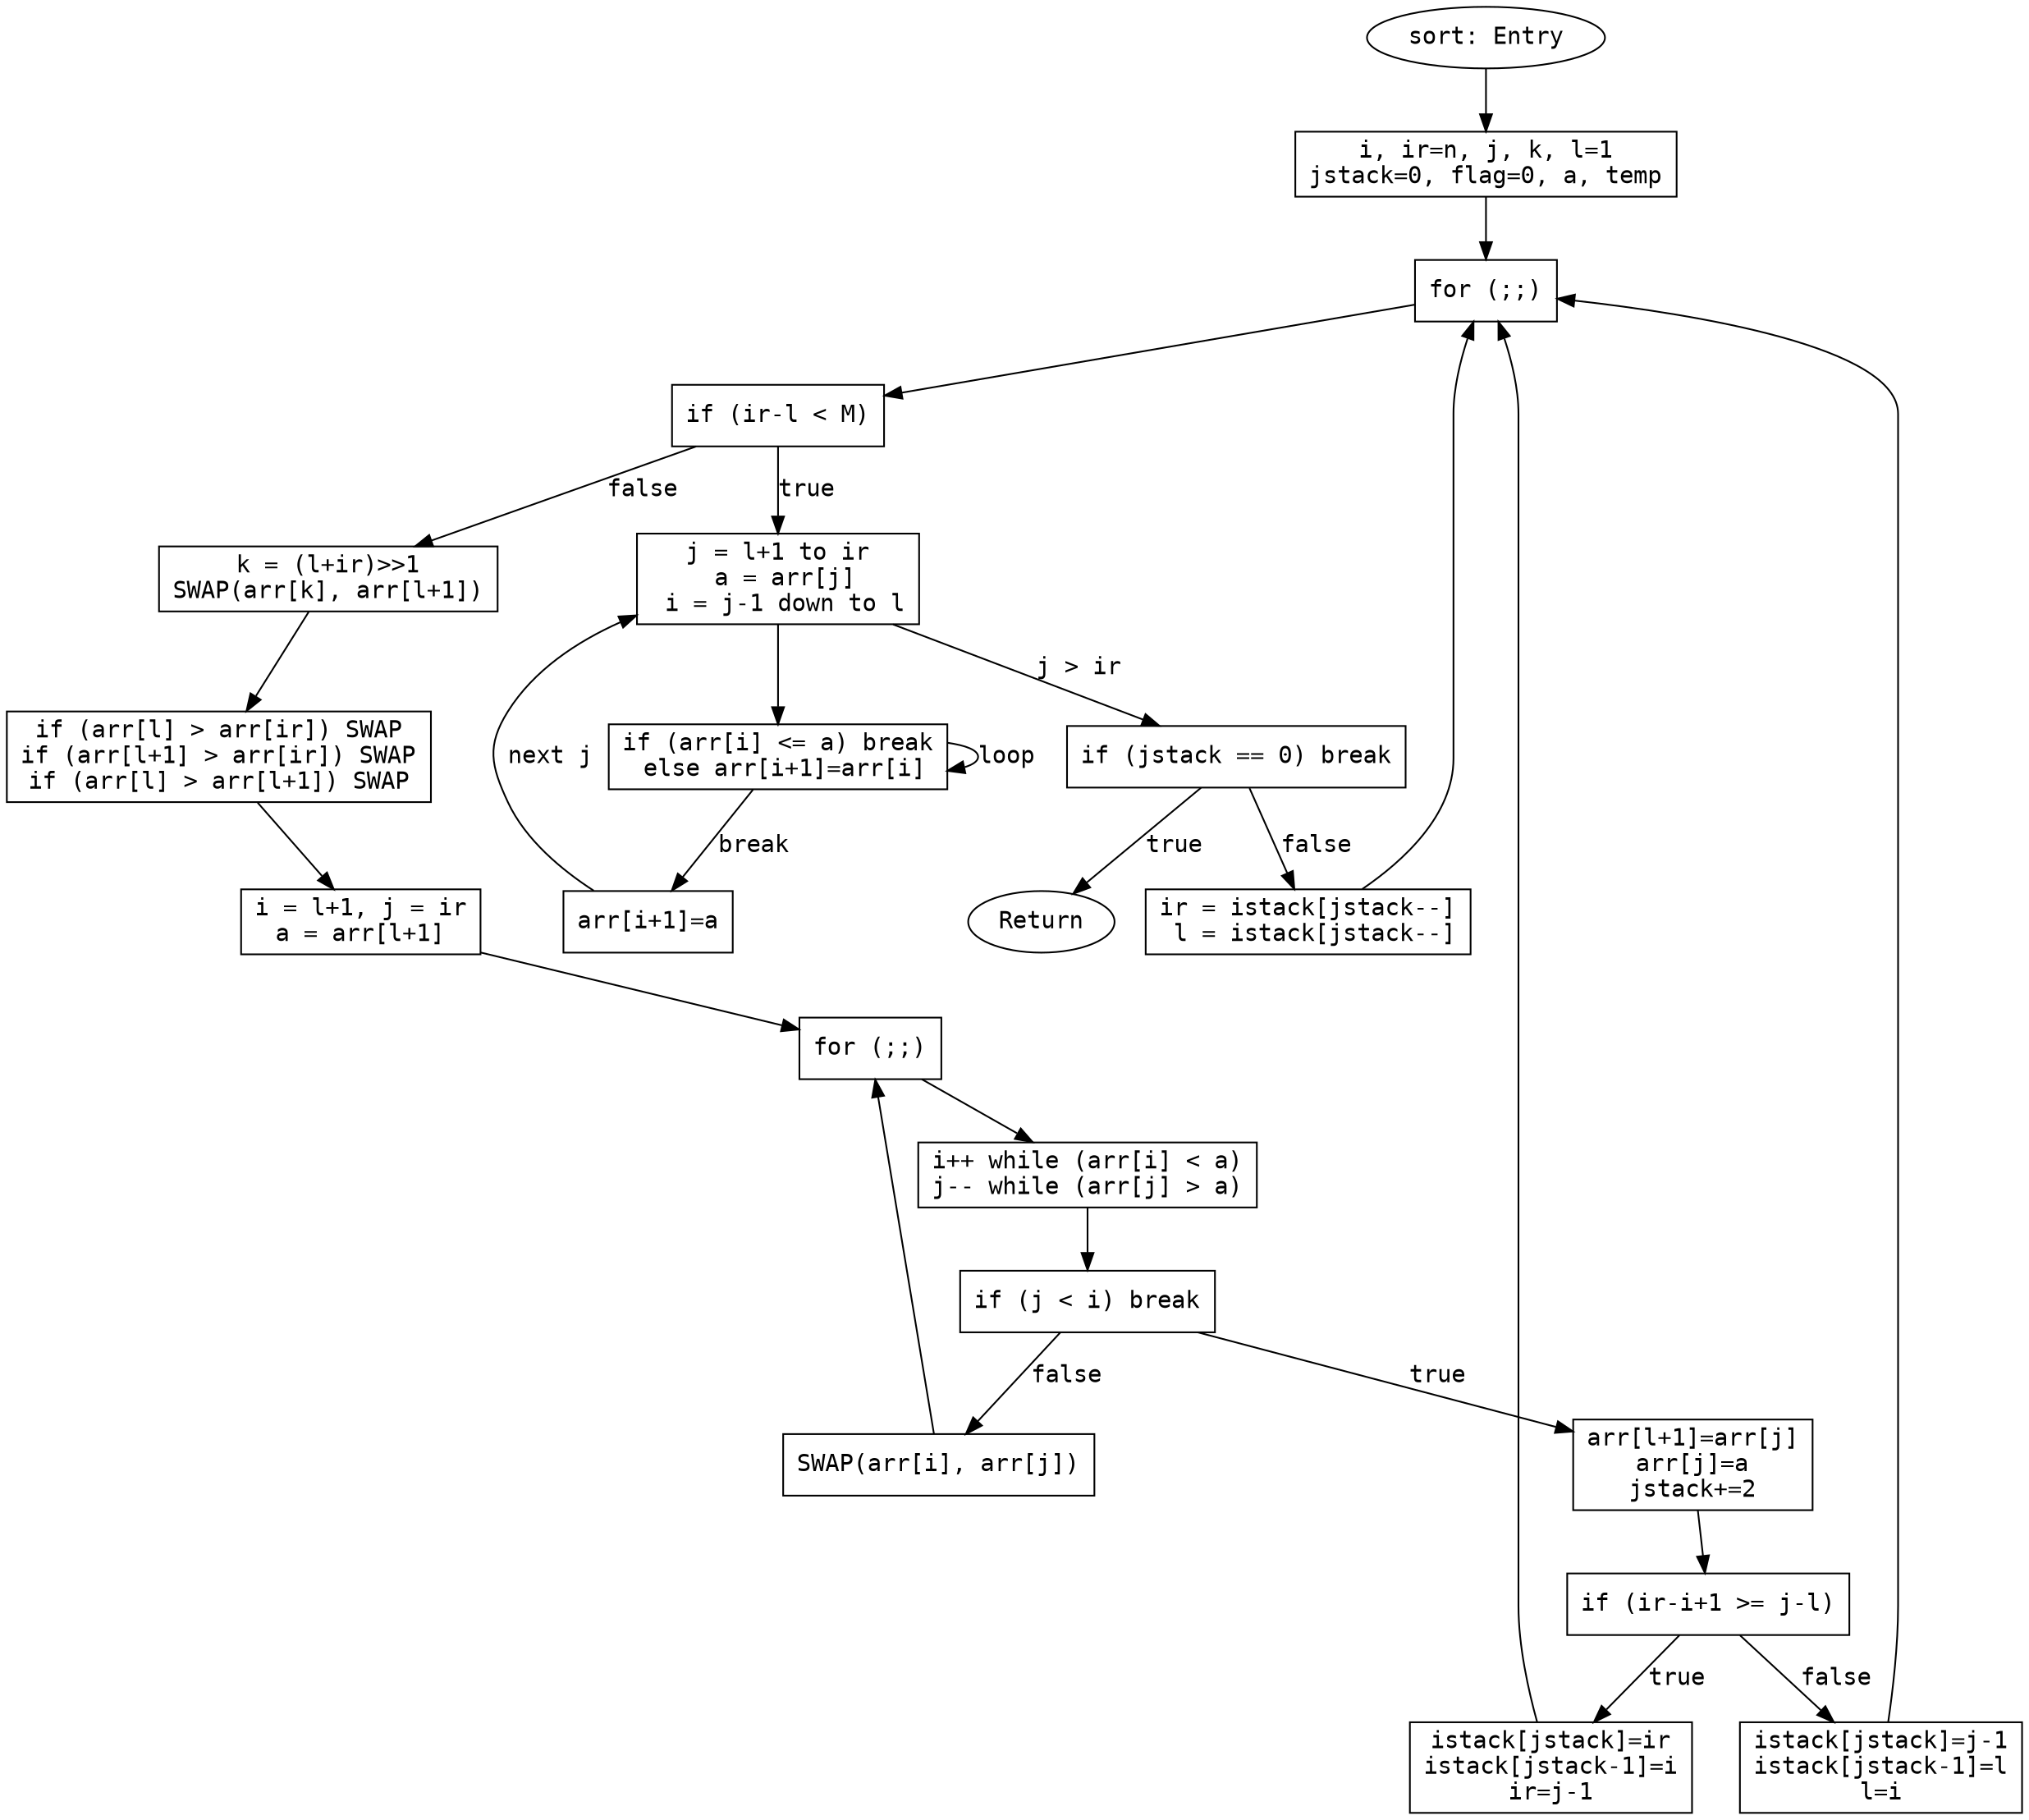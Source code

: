 digraph sort_CFG {
    node [shape=box, fontname="Courier"];
    edge [fontname="Courier"];

    // Nos e rotulos
    start [label="sort: Entry", shape=ellipse];
    B1 [label="i, ir=n, j, k, l=1\njstack=0, flag=0, a, temp"];
    B2 [label="for (;;)"];
    B3 [label="if (ir-l < M)"];
    B4 [label="j = l+1 to ir\n a = arr[j]\n i = j-1 down to l"];
    B5 [label="if (arr[i] <= a) break\n else arr[i+1]=arr[i]"];
    B6 [label="arr[i+1]=a"];
    B7 [label="if (jstack == 0) break"];
    B8 [label="ir = istack[jstack--]\n l = istack[jstack--]"];
    B9 [label="k = (l+ir)>>1\nSWAP(arr[k], arr[l+1])"];
    B10 [label="if (arr[l] > arr[ir]) SWAP\nif (arr[l+1] > arr[ir]) SWAP\nif (arr[l] > arr[l+1]) SWAP"];
    B11 [label="i = l+1, j = ir\na = arr[l+1]"];
    B12 [label="for (;;)"];
    B13 [label="i++ while (arr[i] < a)\nj-- while (arr[j] > a)"];
    B14 [label="if (j < i) break"];
    B15 [label="SWAP(arr[i], arr[j])"];
    B16 [label="arr[l+1]=arr[j]\narr[j]=a\njstack+=2"];
    B17 [label="if (ir-i+1 >= j-l)"];
    B18 [label="istack[jstack]=ir\nistack[jstack-1]=i\nir=j-1"];
    B19 [label="istack[jstack]=j-1\nistack[jstack-1]=l\nl=i"];
    end [label="Return", shape=ellipse];

    // Arestas
    start -> B1;
    B1 -> B2;
    B2 -> B3;
    B3 -> B4 [label="true"];
    B3 -> B9 [label="false"];
    B4 -> B5;
    B5 -> B6 [label="break"];
    B5 -> B5 [label="loop"];
    B6 -> B4 [label="next j"];
    B4 -> B7 [label="j > ir"];
    B7 -> end [label="true"];
    B7 -> B8 [label="false"];
    B8 -> B2;
    B9 -> B10;
    B10 -> B11;
    B11 -> B12;
    B12 -> B13;
    B13 -> B14;
    B14 -> B16 [label="true"];
    B14 -> B15 [label="false"];
    B15 -> B12;
    B16 -> B17;
    B17 -> B18 [label="true"];
    B17 -> B19 [label="false"];
    B18 -> B2;
    B19 -> B2;
}